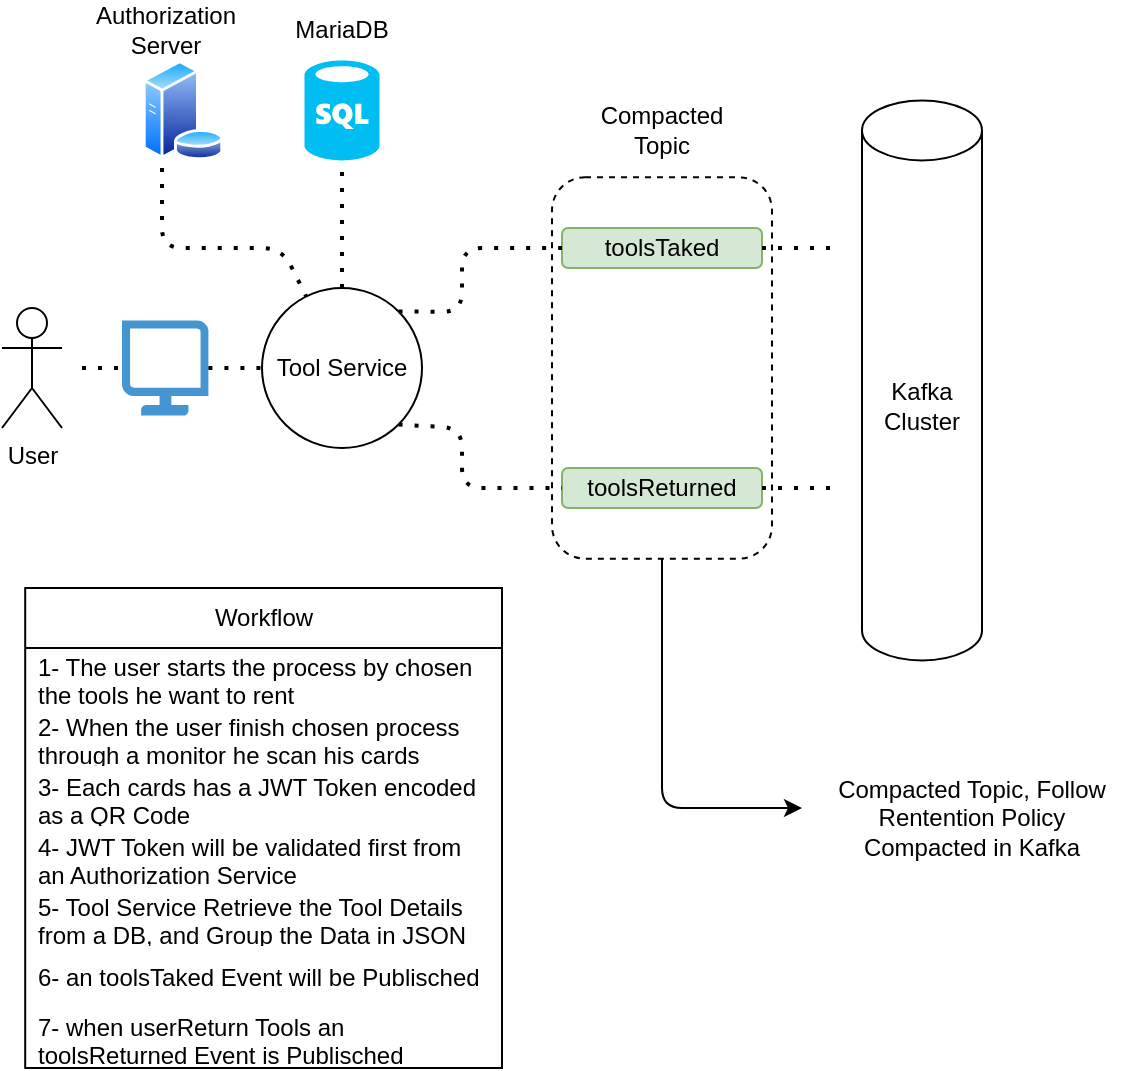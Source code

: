 <mxfile>
    <diagram id="68aar5ydULK7WJvSZBac" name="Page-1">
        <mxGraphModel dx="1488" dy="515" grid="1" gridSize="10" guides="1" tooltips="1" connect="1" arrows="1" fold="1" page="1" pageScale="1" pageWidth="850" pageHeight="1100" math="0" shadow="0">
            <root>
                <mxCell id="0"/>
                <mxCell id="1" parent="0"/>
                <mxCell id="2" value="Tool Service" style="ellipse;whiteSpace=wrap;html=1;aspect=fixed;" vertex="1" parent="1">
                    <mxGeometry x="90" y="180" width="80" height="80" as="geometry"/>
                </mxCell>
                <mxCell id="3" value="Kafka Cluster" style="shape=cylinder3;whiteSpace=wrap;html=1;boundedLbl=1;backgroundOutline=1;size=15;" vertex="1" parent="1">
                    <mxGeometry x="390" y="86.2" width="60" height="280" as="geometry"/>
                </mxCell>
                <mxCell id="8" value="toolsTaked" style="rounded=1;whiteSpace=wrap;html=1;fillColor=#d5e8d4;strokeColor=#82b366;" vertex="1" parent="1">
                    <mxGeometry x="240" y="150" width="100" height="20" as="geometry"/>
                </mxCell>
                <mxCell id="11" value="toolsReturned" style="rounded=1;whiteSpace=wrap;html=1;fillColor=#d5e8d4;strokeColor=#82b366;" vertex="1" parent="1">
                    <mxGeometry x="240" y="270" width="100" height="20" as="geometry"/>
                </mxCell>
                <mxCell id="13" value="User" style="shape=umlActor;verticalLabelPosition=bottom;verticalAlign=top;html=1;outlineConnect=0;" vertex="1" parent="1">
                    <mxGeometry x="-40" y="190" width="30" height="60" as="geometry"/>
                </mxCell>
                <mxCell id="14" value="" style="pointerEvents=1;shadow=0;dashed=0;html=1;strokeColor=none;fillColor=#4495D1;labelPosition=center;verticalLabelPosition=bottom;verticalAlign=top;align=center;outlineConnect=0;shape=mxgraph.veeam.monitor;" vertex="1" parent="1">
                    <mxGeometry x="20" y="196.2" width="43.2" height="47.6" as="geometry"/>
                </mxCell>
                <mxCell id="15" value="" style="endArrow=none;dashed=1;html=1;dashPattern=1 3;strokeWidth=2;exitX=1;exitY=0.5;exitDx=0;exitDy=0;" edge="1" parent="1" source="8">
                    <mxGeometry width="50" height="50" relative="1" as="geometry">
                        <mxPoint x="320" y="110" as="sourcePoint"/>
                        <mxPoint x="380" y="160" as="targetPoint"/>
                    </mxGeometry>
                </mxCell>
                <mxCell id="16" value="" style="endArrow=none;dashed=1;html=1;dashPattern=1 3;strokeWidth=2;exitX=1;exitY=0.5;exitDx=0;exitDy=0;" edge="1" parent="1" source="11">
                    <mxGeometry width="50" height="50" relative="1" as="geometry">
                        <mxPoint x="320" y="240" as="sourcePoint"/>
                        <mxPoint x="380" y="280" as="targetPoint"/>
                    </mxGeometry>
                </mxCell>
                <mxCell id="17" value="" style="endArrow=none;dashed=1;html=1;dashPattern=1 3;strokeWidth=2;exitX=1;exitY=0;exitDx=0;exitDy=0;entryX=0;entryY=0.5;entryDx=0;entryDy=0;" edge="1" parent="1" source="2" target="8">
                    <mxGeometry width="50" height="50" relative="1" as="geometry">
                        <mxPoint x="160" y="180" as="sourcePoint"/>
                        <mxPoint x="210" y="130" as="targetPoint"/>
                        <Array as="points">
                            <mxPoint x="190" y="192"/>
                            <mxPoint x="190" y="160"/>
                        </Array>
                    </mxGeometry>
                </mxCell>
                <mxCell id="18" value="" style="endArrow=none;dashed=1;html=1;dashPattern=1 3;strokeWidth=2;exitX=1;exitY=1;exitDx=0;exitDy=0;entryX=0;entryY=0.5;entryDx=0;entryDy=0;" edge="1" parent="1" source="2" target="11">
                    <mxGeometry width="50" height="50" relative="1" as="geometry">
                        <mxPoint x="180" y="270" as="sourcePoint"/>
                        <mxPoint x="230" y="220" as="targetPoint"/>
                        <Array as="points">
                            <mxPoint x="190" y="250"/>
                            <mxPoint x="190" y="280"/>
                        </Array>
                    </mxGeometry>
                </mxCell>
                <mxCell id="19" value="" style="verticalLabelPosition=bottom;html=1;verticalAlign=top;align=center;strokeColor=none;fillColor=#00BEF2;shape=mxgraph.azure.sql_database;" vertex="1" parent="1">
                    <mxGeometry x="111.25" y="66.2" width="37.5" height="50" as="geometry"/>
                </mxCell>
                <mxCell id="21" value="Workflow" style="swimlane;fontStyle=0;childLayout=stackLayout;horizontal=1;startSize=30;horizontalStack=0;resizeParent=1;resizeParentMax=0;resizeLast=0;collapsible=1;marginBottom=0;whiteSpace=wrap;html=1;" vertex="1" parent="1">
                    <mxGeometry x="-28.4" y="330" width="238.4" height="240" as="geometry"/>
                </mxCell>
                <mxCell id="22" value="1- The user starts the process by chosen the tools he want to rent" style="text;strokeColor=none;fillColor=none;align=left;verticalAlign=middle;spacingLeft=4;spacingRight=4;overflow=hidden;points=[[0,0.5],[1,0.5]];portConstraint=eastwest;rotatable=0;whiteSpace=wrap;html=1;" vertex="1" parent="21">
                    <mxGeometry y="30" width="238.4" height="30" as="geometry"/>
                </mxCell>
                <mxCell id="28" value="2- When the user finish chosen process through a monitor he scan his cards" style="text;strokeColor=none;fillColor=none;align=left;verticalAlign=middle;spacingLeft=4;spacingRight=4;overflow=hidden;points=[[0,0.5],[1,0.5]];portConstraint=eastwest;rotatable=0;whiteSpace=wrap;html=1;" vertex="1" parent="21">
                    <mxGeometry y="60" width="238.4" height="30" as="geometry"/>
                </mxCell>
                <mxCell id="29" value="3- Each cards has a JWT Token encoded as a QR Code" style="text;strokeColor=none;fillColor=none;align=left;verticalAlign=middle;spacingLeft=4;spacingRight=4;overflow=hidden;points=[[0,0.5],[1,0.5]];portConstraint=eastwest;rotatable=0;whiteSpace=wrap;html=1;" vertex="1" parent="21">
                    <mxGeometry y="90" width="238.4" height="30" as="geometry"/>
                </mxCell>
                <mxCell id="30" value="4- JWT Token will be validated first from an Authorization Service" style="text;strokeColor=none;fillColor=none;align=left;verticalAlign=middle;spacingLeft=4;spacingRight=4;overflow=hidden;points=[[0,0.5],[1,0.5]];portConstraint=eastwest;rotatable=0;whiteSpace=wrap;html=1;" vertex="1" parent="21">
                    <mxGeometry y="120" width="238.4" height="30" as="geometry"/>
                </mxCell>
                <mxCell id="31" value="5- Tool Service Retrieve the Tool Details from a DB, and Group the Data in JSON" style="text;strokeColor=none;fillColor=none;align=left;verticalAlign=middle;spacingLeft=4;spacingRight=4;overflow=hidden;points=[[0,0.5],[1,0.5]];portConstraint=eastwest;rotatable=0;whiteSpace=wrap;html=1;" vertex="1" parent="21">
                    <mxGeometry y="150" width="238.4" height="30" as="geometry"/>
                </mxCell>
                <mxCell id="32" value="6- an toolsTaked Event will be Publisched" style="text;strokeColor=none;fillColor=none;align=left;verticalAlign=middle;spacingLeft=4;spacingRight=4;overflow=hidden;points=[[0,0.5],[1,0.5]];portConstraint=eastwest;rotatable=0;whiteSpace=wrap;html=1;" vertex="1" parent="21">
                    <mxGeometry y="180" width="238.4" height="30" as="geometry"/>
                </mxCell>
                <mxCell id="38" value="7- when userReturn Tools an toolsReturned Event is Publisched&amp;nbsp;" style="text;strokeColor=none;fillColor=none;align=left;verticalAlign=middle;spacingLeft=4;spacingRight=4;overflow=hidden;points=[[0,0.5],[1,0.5]];portConstraint=eastwest;rotatable=0;whiteSpace=wrap;html=1;" vertex="1" parent="21">
                    <mxGeometry y="210" width="238.4" height="30" as="geometry"/>
                </mxCell>
                <mxCell id="36" value="" style="rounded=1;whiteSpace=wrap;html=1;fillColor=none;dashed=1;" vertex="1" parent="1">
                    <mxGeometry x="235" y="124.66" width="110" height="190.67" as="geometry"/>
                </mxCell>
                <mxCell id="37" value="Compacted Topic" style="text;html=1;strokeColor=none;fillColor=none;align=center;verticalAlign=middle;whiteSpace=wrap;rounded=0;dashed=1;" vertex="1" parent="1">
                    <mxGeometry x="260" y="86.2" width="60" height="30" as="geometry"/>
                </mxCell>
                <mxCell id="39" value="" style="endArrow=none;dashed=1;html=1;dashPattern=1 3;strokeWidth=2;exitX=0.5;exitY=0;exitDx=0;exitDy=0;" edge="1" parent="1" source="2">
                    <mxGeometry width="50" height="50" relative="1" as="geometry">
                        <mxPoint x="80" y="166.2" as="sourcePoint"/>
                        <mxPoint x="130" y="116.2" as="targetPoint"/>
                    </mxGeometry>
                </mxCell>
                <mxCell id="40" value="" style="endArrow=classic;html=1;exitX=0.5;exitY=1;exitDx=0;exitDy=0;" edge="1" parent="1" source="36">
                    <mxGeometry width="50" height="50" relative="1" as="geometry">
                        <mxPoint x="330" y="450" as="sourcePoint"/>
                        <mxPoint x="360" y="440" as="targetPoint"/>
                        <Array as="points">
                            <mxPoint x="290" y="440"/>
                        </Array>
                    </mxGeometry>
                </mxCell>
                <mxCell id="41" value="Compacted Topic, Follow Rentention Policy Compacted in Kafka" style="text;html=1;strokeColor=none;fillColor=none;align=center;verticalAlign=middle;whiteSpace=wrap;rounded=0;dashed=1;" vertex="1" parent="1">
                    <mxGeometry x="370" y="430" width="150" height="30" as="geometry"/>
                </mxCell>
                <mxCell id="42" value="" style="aspect=fixed;perimeter=ellipsePerimeter;html=1;align=center;shadow=0;dashed=0;spacingTop=3;image;image=img/lib/active_directory/database_server.svg;rounded=1;fillColor=none;" vertex="1" parent="1">
                    <mxGeometry x="30" y="66" width="41" height="50" as="geometry"/>
                </mxCell>
                <mxCell id="43" value="MariaDB" style="text;html=1;strokeColor=none;fillColor=none;align=center;verticalAlign=middle;whiteSpace=wrap;rounded=0;dashed=1;" vertex="1" parent="1">
                    <mxGeometry x="100" y="36" width="60" height="30" as="geometry"/>
                </mxCell>
                <mxCell id="44" value="Authorization Server" style="text;html=1;strokeColor=none;fillColor=none;align=center;verticalAlign=middle;whiteSpace=wrap;rounded=0;dashed=1;" vertex="1" parent="1">
                    <mxGeometry x="11.6" y="36" width="60" height="30" as="geometry"/>
                </mxCell>
                <mxCell id="45" value="" style="endArrow=none;dashed=1;html=1;dashPattern=1 3;strokeWidth=2;" edge="1" parent="1" target="2">
                    <mxGeometry width="50" height="50" relative="1" as="geometry">
                        <mxPoint x="40" y="120" as="sourcePoint"/>
                        <mxPoint x="110" y="140" as="targetPoint"/>
                        <Array as="points">
                            <mxPoint x="40" y="160"/>
                            <mxPoint x="100" y="160"/>
                        </Array>
                    </mxGeometry>
                </mxCell>
                <mxCell id="46" value="" style="endArrow=none;dashed=1;html=1;dashPattern=1 3;strokeWidth=2;" edge="1" parent="1" target="14">
                    <mxGeometry width="50" height="50" relative="1" as="geometry">
                        <mxPoint y="220" as="sourcePoint"/>
                        <mxPoint x="50" y="190" as="targetPoint"/>
                    </mxGeometry>
                </mxCell>
                <mxCell id="47" value="" style="endArrow=none;dashed=1;html=1;dashPattern=1 3;strokeWidth=2;entryX=0;entryY=0.5;entryDx=0;entryDy=0;" edge="1" parent="1" source="14" target="2">
                    <mxGeometry width="50" height="50" relative="1" as="geometry">
                        <mxPoint x="50" y="310" as="sourcePoint"/>
                        <mxPoint x="100" y="260" as="targetPoint"/>
                    </mxGeometry>
                </mxCell>
            </root>
        </mxGraphModel>
    </diagram>
</mxfile>